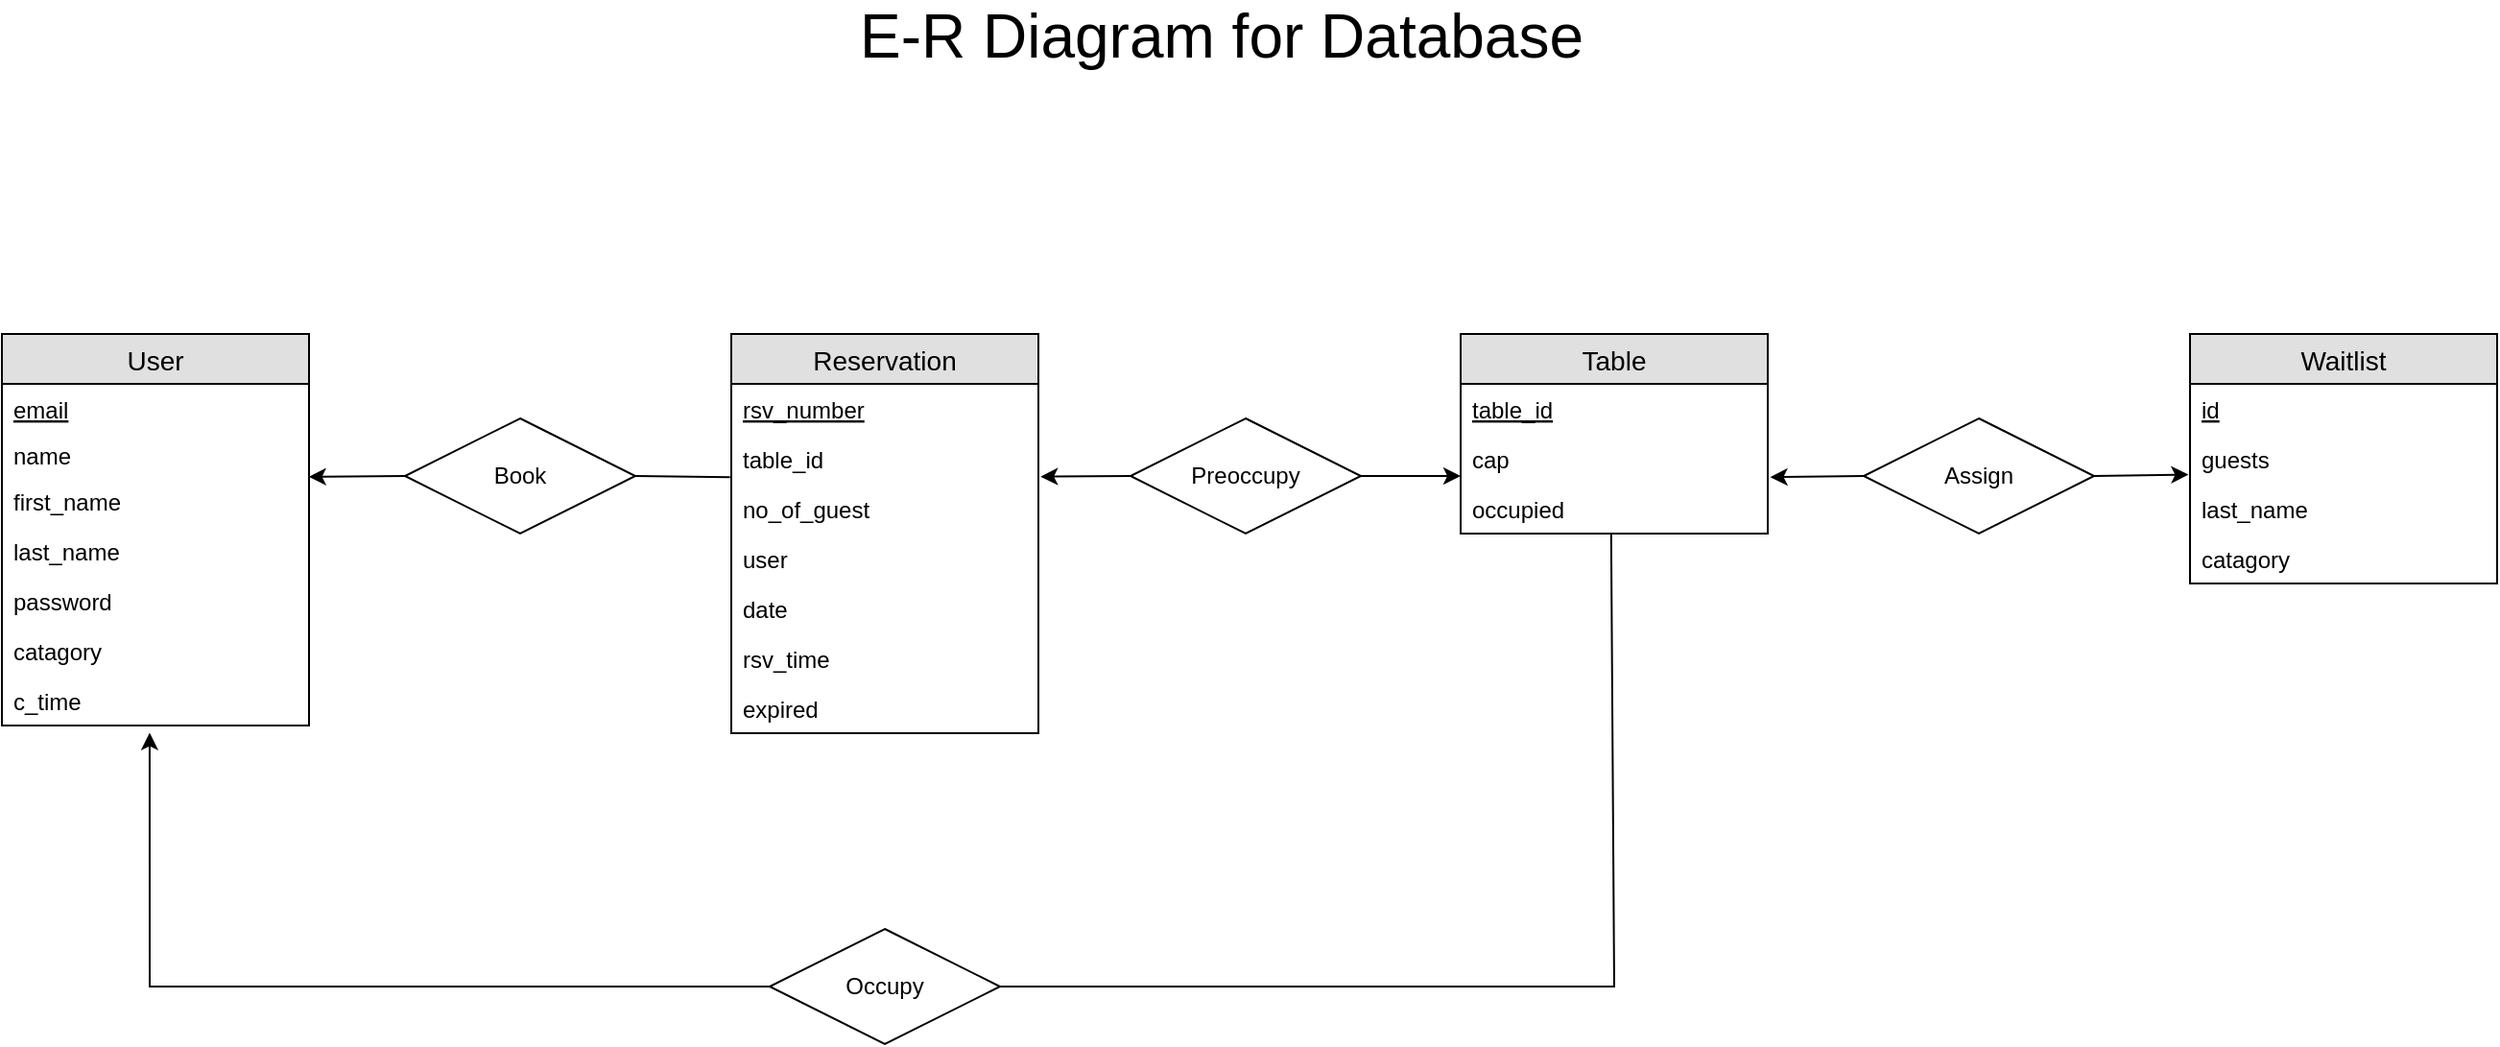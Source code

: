 <mxfile version="12.8.8" type="device"><diagram id="C5RBs43oDa-KdzZeNtuy" name="Page-1"><mxGraphModel dx="1448" dy="937" grid="1" gridSize="10" guides="1" tooltips="1" connect="1" arrows="1" fold="1" page="1" pageScale="1" pageWidth="1600" pageHeight="900" math="0" shadow="0"><root><mxCell id="WIyWlLk6GJQsqaUBKTNV-0"/><mxCell id="WIyWlLk6GJQsqaUBKTNV-1" parent="WIyWlLk6GJQsqaUBKTNV-0"/><mxCell id="TUOOT5B0xVK5Oo_kzOyd-32" value="&lt;font style=&quot;font-size: 32px&quot;&gt;&lt;font style=&quot;font-size: 32px&quot;&gt;E-R Diagram for &lt;/font&gt;&lt;/font&gt;&lt;font style=&quot;font-size: 32px&quot;&gt;&lt;font style=&quot;font-size: 32px&quot;&gt;Database&lt;/font&gt;&lt;br&gt;&lt;/font&gt;" style="text;html=1;align=center;verticalAlign=middle;resizable=0;points=[];autosize=1;" parent="WIyWlLk6GJQsqaUBKTNV-1" vertex="1"><mxGeometry x="610" y="170" width="390" height="30" as="geometry"/></mxCell><mxCell id="jwjozO0OPWfrtXfX0I0Q-30" value="Book" style="shape=rhombus;perimeter=rhombusPerimeter;whiteSpace=wrap;html=1;align=center;" vertex="1" parent="WIyWlLk6GJQsqaUBKTNV-1"><mxGeometry x="380" y="384" width="120" height="60" as="geometry"/></mxCell><mxCell id="jwjozO0OPWfrtXfX0I0Q-31" value="" style="endArrow=classic;html=1;exitX=0;exitY=0.5;exitDx=0;exitDy=0;entryX=0.999;entryY=0.016;entryDx=0;entryDy=0;entryPerimeter=0;" edge="1" parent="WIyWlLk6GJQsqaUBKTNV-1" source="jwjozO0OPWfrtXfX0I0Q-30" target="TUOOT5B0xVK5Oo_kzOyd-19"><mxGeometry width="50" height="50" relative="1" as="geometry"><mxPoint x="510" y="540" as="sourcePoint"/><mxPoint x="330" y="400" as="targetPoint"/></mxGeometry></mxCell><mxCell id="jwjozO0OPWfrtXfX0I0Q-32" value="" style="endArrow=none;html=1;exitX=1;exitY=0.5;exitDx=0;exitDy=0;entryX=-0.004;entryY=-0.129;entryDx=0;entryDy=0;entryPerimeter=0;" edge="1" parent="WIyWlLk6GJQsqaUBKTNV-1" source="jwjozO0OPWfrtXfX0I0Q-30" target="jwjozO0OPWfrtXfX0I0Q-14"><mxGeometry width="50" height="50" relative="1" as="geometry"><mxPoint x="510" y="540" as="sourcePoint"/><mxPoint x="549" y="415" as="targetPoint"/></mxGeometry></mxCell><mxCell id="jwjozO0OPWfrtXfX0I0Q-33" value="Assign" style="shape=rhombus;perimeter=rhombusPerimeter;whiteSpace=wrap;html=1;align=center;" vertex="1" parent="WIyWlLk6GJQsqaUBKTNV-1"><mxGeometry x="1140" y="384" width="120" height="60" as="geometry"/></mxCell><mxCell id="jwjozO0OPWfrtXfX0I0Q-36" value="Preoccupy" style="shape=rhombus;perimeter=rhombusPerimeter;whiteSpace=wrap;html=1;align=center;" vertex="1" parent="WIyWlLk6GJQsqaUBKTNV-1"><mxGeometry x="758" y="384" width="120" height="60" as="geometry"/></mxCell><mxCell id="jwjozO0OPWfrtXfX0I0Q-40" value="Occupy" style="shape=rhombus;perimeter=rhombusPerimeter;whiteSpace=wrap;html=1;align=center;" vertex="1" parent="WIyWlLk6GJQsqaUBKTNV-1"><mxGeometry x="570" y="650" width="120" height="60" as="geometry"/></mxCell><mxCell id="jwjozO0OPWfrtXfX0I0Q-44" value="" style="edgeStyle=segmentEdgeStyle;endArrow=classic;html=1;rounded=0;exitX=0;exitY=0.5;exitDx=0;exitDy=0;entryX=0.481;entryY=1.145;entryDx=0;entryDy=0;entryPerimeter=0;" edge="1" parent="WIyWlLk6GJQsqaUBKTNV-1" source="jwjozO0OPWfrtXfX0I0Q-40" target="qXQYt-Zqcrl9LIeL69r9-36"><mxGeometry width="50" height="50" relative="1" as="geometry"><mxPoint x="380" y="700" as="sourcePoint"/><mxPoint x="247" y="550" as="targetPoint"/><Array as="points"><mxPoint x="247" y="680"/></Array></mxGeometry></mxCell><mxCell id="jwjozO0OPWfrtXfX0I0Q-53" value="" style="endArrow=none;html=1;exitX=1;exitY=0.5;exitDx=0;exitDy=0;rounded=0;entryX=0.49;entryY=0.948;entryDx=0;entryDy=0;entryPerimeter=0;" edge="1" parent="WIyWlLk6GJQsqaUBKTNV-1" source="jwjozO0OPWfrtXfX0I0Q-40" target="jwjozO0OPWfrtXfX0I0Q-6"><mxGeometry width="50" height="50" relative="1" as="geometry"><mxPoint x="640" y="603" as="sourcePoint"/><mxPoint x="1014" y="449" as="targetPoint"/><Array as="points"><mxPoint x="1010" y="680"/></Array></mxGeometry></mxCell><mxCell id="qXQYt-Zqcrl9LIeL69r9-24" value="User" style="swimlane;fontStyle=0;childLayout=stackLayout;horizontal=1;startSize=26;fillColor=#e0e0e0;horizontalStack=0;resizeParent=1;resizeParentMax=0;resizeLast=0;collapsible=1;marginBottom=0;swimlaneFillColor=#ffffff;align=center;fontSize=14;" parent="WIyWlLk6GJQsqaUBKTNV-1" vertex="1"><mxGeometry x="170" y="340" width="160" height="204" as="geometry"/></mxCell><mxCell id="qXQYt-Zqcrl9LIeL69r9-26" value="email" style="text;strokeColor=none;fillColor=none;spacingLeft=4;spacingRight=4;overflow=hidden;rotatable=0;points=[[0,0.5],[1,0.5]];portConstraint=eastwest;fontSize=12;fontStyle=4" parent="qXQYt-Zqcrl9LIeL69r9-24" vertex="1"><mxGeometry y="26" width="160" height="24" as="geometry"/></mxCell><mxCell id="qXQYt-Zqcrl9LIeL69r9-25" value="name" style="text;strokeColor=none;fillColor=none;spacingLeft=4;spacingRight=4;overflow=hidden;rotatable=0;points=[[0,0.5],[1,0.5]];portConstraint=eastwest;fontSize=12;fontStyle=0" parent="qXQYt-Zqcrl9LIeL69r9-24" vertex="1"><mxGeometry y="50" width="160" height="24" as="geometry"/></mxCell><mxCell id="TUOOT5B0xVK5Oo_kzOyd-19" value="first_name" style="text;strokeColor=none;fillColor=none;spacingLeft=4;spacingRight=4;overflow=hidden;rotatable=0;points=[[0,0.5],[1,0.5]];portConstraint=eastwest;fontSize=12;fontStyle=0" parent="qXQYt-Zqcrl9LIeL69r9-24" vertex="1"><mxGeometry y="74" width="160" height="26" as="geometry"/></mxCell><mxCell id="qXQYt-Zqcrl9LIeL69r9-27" value="last_name" style="text;strokeColor=none;fillColor=none;spacingLeft=4;spacingRight=4;overflow=hidden;rotatable=0;points=[[0,0.5],[1,0.5]];portConstraint=eastwest;fontSize=12;" parent="qXQYt-Zqcrl9LIeL69r9-24" vertex="1"><mxGeometry y="100" width="160" height="26" as="geometry"/></mxCell><mxCell id="qXQYt-Zqcrl9LIeL69r9-33" value="password" style="text;strokeColor=none;fillColor=none;spacingLeft=4;spacingRight=4;overflow=hidden;rotatable=0;points=[[0,0.5],[1,0.5]];portConstraint=eastwest;fontSize=12;" parent="qXQYt-Zqcrl9LIeL69r9-24" vertex="1"><mxGeometry y="126" width="160" height="26" as="geometry"/></mxCell><mxCell id="qXQYt-Zqcrl9LIeL69r9-35" value="catagory" style="text;strokeColor=none;fillColor=none;spacingLeft=4;spacingRight=4;overflow=hidden;rotatable=0;points=[[0,0.5],[1,0.5]];portConstraint=eastwest;fontSize=12;" parent="qXQYt-Zqcrl9LIeL69r9-24" vertex="1"><mxGeometry y="152" width="160" height="26" as="geometry"/></mxCell><mxCell id="qXQYt-Zqcrl9LIeL69r9-36" value="c_time" style="text;strokeColor=none;fillColor=none;spacingLeft=4;spacingRight=4;overflow=hidden;rotatable=0;points=[[0,0.5],[1,0.5]];portConstraint=eastwest;fontSize=12;" parent="qXQYt-Zqcrl9LIeL69r9-24" vertex="1"><mxGeometry y="178" width="160" height="26" as="geometry"/></mxCell><mxCell id="jwjozO0OPWfrtXfX0I0Q-11" value="Reservation" style="swimlane;fontStyle=0;childLayout=stackLayout;horizontal=1;startSize=26;fillColor=#e0e0e0;horizontalStack=0;resizeParent=1;resizeParentMax=0;resizeLast=0;collapsible=1;marginBottom=0;swimlaneFillColor=#ffffff;align=center;fontSize=14;" vertex="1" parent="WIyWlLk6GJQsqaUBKTNV-1"><mxGeometry x="550" y="340" width="160" height="208" as="geometry"/></mxCell><mxCell id="jwjozO0OPWfrtXfX0I0Q-13" value="rsv_number" style="text;strokeColor=none;fillColor=none;spacingLeft=4;spacingRight=4;overflow=hidden;rotatable=0;points=[[0,0.5],[1,0.5]];portConstraint=eastwest;fontSize=12;fontStyle=4" vertex="1" parent="jwjozO0OPWfrtXfX0I0Q-11"><mxGeometry y="26" width="160" height="26" as="geometry"/></mxCell><mxCell id="jwjozO0OPWfrtXfX0I0Q-12" value="table_id" style="text;strokeColor=none;fillColor=none;spacingLeft=4;spacingRight=4;overflow=hidden;rotatable=0;points=[[0,0.5],[1,0.5]];portConstraint=eastwest;fontSize=12;fontStyle=0" vertex="1" parent="jwjozO0OPWfrtXfX0I0Q-11"><mxGeometry y="52" width="160" height="26" as="geometry"/></mxCell><mxCell id="jwjozO0OPWfrtXfX0I0Q-14" value="no_of_guest&#10;" style="text;strokeColor=none;fillColor=none;spacingLeft=4;spacingRight=4;overflow=hidden;rotatable=0;points=[[0,0.5],[1,0.5]];portConstraint=eastwest;fontSize=12;" vertex="1" parent="jwjozO0OPWfrtXfX0I0Q-11"><mxGeometry y="78" width="160" height="26" as="geometry"/></mxCell><mxCell id="jwjozO0OPWfrtXfX0I0Q-16" value="user" style="text;strokeColor=none;fillColor=none;spacingLeft=4;spacingRight=4;overflow=hidden;rotatable=0;points=[[0,0.5],[1,0.5]];portConstraint=eastwest;fontSize=12;" vertex="1" parent="jwjozO0OPWfrtXfX0I0Q-11"><mxGeometry y="104" width="160" height="26" as="geometry"/></mxCell><mxCell id="jwjozO0OPWfrtXfX0I0Q-17" value="date" style="text;strokeColor=none;fillColor=none;spacingLeft=4;spacingRight=4;overflow=hidden;rotatable=0;points=[[0,0.5],[1,0.5]];portConstraint=eastwest;fontSize=12;" vertex="1" parent="jwjozO0OPWfrtXfX0I0Q-11"><mxGeometry y="130" width="160" height="26" as="geometry"/></mxCell><mxCell id="jwjozO0OPWfrtXfX0I0Q-18" value="rsv_time" style="text;strokeColor=none;fillColor=none;spacingLeft=4;spacingRight=4;overflow=hidden;rotatable=0;points=[[0,0.5],[1,0.5]];portConstraint=eastwest;fontSize=12;" vertex="1" parent="jwjozO0OPWfrtXfX0I0Q-11"><mxGeometry y="156" width="160" height="26" as="geometry"/></mxCell><mxCell id="jwjozO0OPWfrtXfX0I0Q-19" value="expired" style="text;strokeColor=none;fillColor=none;spacingLeft=4;spacingRight=4;overflow=hidden;rotatable=0;points=[[0,0.5],[1,0.5]];portConstraint=eastwest;fontSize=12;" vertex="1" parent="jwjozO0OPWfrtXfX0I0Q-11"><mxGeometry y="182" width="160" height="26" as="geometry"/></mxCell><mxCell id="jwjozO0OPWfrtXfX0I0Q-3" value="Table" style="swimlane;fontStyle=0;childLayout=stackLayout;horizontal=1;startSize=26;fillColor=#e0e0e0;horizontalStack=0;resizeParent=1;resizeParentMax=0;resizeLast=0;collapsible=1;marginBottom=0;swimlaneFillColor=#ffffff;align=center;fontSize=14;" vertex="1" parent="WIyWlLk6GJQsqaUBKTNV-1"><mxGeometry x="930" y="340" width="160" height="104" as="geometry"/></mxCell><mxCell id="jwjozO0OPWfrtXfX0I0Q-4" value="table_id" style="text;strokeColor=none;fillColor=none;spacingLeft=4;spacingRight=4;overflow=hidden;rotatable=0;points=[[0,0.5],[1,0.5]];portConstraint=eastwest;fontSize=12;fontStyle=4" vertex="1" parent="jwjozO0OPWfrtXfX0I0Q-3"><mxGeometry y="26" width="160" height="26" as="geometry"/></mxCell><mxCell id="jwjozO0OPWfrtXfX0I0Q-5" value="cap" style="text;strokeColor=none;fillColor=none;spacingLeft=4;spacingRight=4;overflow=hidden;rotatable=0;points=[[0,0.5],[1,0.5]];portConstraint=eastwest;fontSize=12;fontStyle=0" vertex="1" parent="jwjozO0OPWfrtXfX0I0Q-3"><mxGeometry y="52" width="160" height="26" as="geometry"/></mxCell><mxCell id="jwjozO0OPWfrtXfX0I0Q-6" value="occupied" style="text;strokeColor=none;fillColor=none;spacingLeft=4;spacingRight=4;overflow=hidden;rotatable=0;points=[[0,0.5],[1,0.5]];portConstraint=eastwest;fontSize=12;" vertex="1" parent="jwjozO0OPWfrtXfX0I0Q-3"><mxGeometry y="78" width="160" height="26" as="geometry"/></mxCell><mxCell id="jwjozO0OPWfrtXfX0I0Q-20" value="Waitlist" style="swimlane;fontStyle=0;childLayout=stackLayout;horizontal=1;startSize=26;fillColor=#e0e0e0;horizontalStack=0;resizeParent=1;resizeParentMax=0;resizeLast=0;collapsible=1;marginBottom=0;swimlaneFillColor=#ffffff;align=center;fontSize=14;" vertex="1" parent="WIyWlLk6GJQsqaUBKTNV-1"><mxGeometry x="1310" y="340" width="160" height="130" as="geometry"/></mxCell><mxCell id="jwjozO0OPWfrtXfX0I0Q-57" value="id" style="text;strokeColor=none;fillColor=none;spacingLeft=4;spacingRight=4;overflow=hidden;rotatable=0;points=[[0,0.5],[1,0.5]];portConstraint=eastwest;fontSize=12;fontStyle=4" vertex="1" parent="jwjozO0OPWfrtXfX0I0Q-20"><mxGeometry y="26" width="160" height="26" as="geometry"/></mxCell><mxCell id="jwjozO0OPWfrtXfX0I0Q-22" value="guests" style="text;strokeColor=none;fillColor=none;spacingLeft=4;spacingRight=4;overflow=hidden;rotatable=0;points=[[0,0.5],[1,0.5]];portConstraint=eastwest;fontSize=12;fontStyle=0" vertex="1" parent="jwjozO0OPWfrtXfX0I0Q-20"><mxGeometry y="52" width="160" height="26" as="geometry"/></mxCell><mxCell id="jwjozO0OPWfrtXfX0I0Q-23" value="last_name" style="text;strokeColor=none;fillColor=none;spacingLeft=4;spacingRight=4;overflow=hidden;rotatable=0;points=[[0,0.5],[1,0.5]];portConstraint=eastwest;fontSize=12;" vertex="1" parent="jwjozO0OPWfrtXfX0I0Q-20"><mxGeometry y="78" width="160" height="26" as="geometry"/></mxCell><mxCell id="jwjozO0OPWfrtXfX0I0Q-24" value="catagory" style="text;strokeColor=none;fillColor=none;spacingLeft=4;spacingRight=4;overflow=hidden;rotatable=0;points=[[0,0.5],[1,0.5]];portConstraint=eastwest;fontSize=12;" vertex="1" parent="jwjozO0OPWfrtXfX0I0Q-20"><mxGeometry y="104" width="160" height="26" as="geometry"/></mxCell><mxCell id="jwjozO0OPWfrtXfX0I0Q-61" value="" style="endArrow=classic;html=1;exitX=0;exitY=0.5;exitDx=0;exitDy=0;entryX=1.007;entryY=0.86;entryDx=0;entryDy=0;entryPerimeter=0;" edge="1" parent="WIyWlLk6GJQsqaUBKTNV-1" source="jwjozO0OPWfrtXfX0I0Q-36" target="jwjozO0OPWfrtXfX0I0Q-12"><mxGeometry width="50" height="50" relative="1" as="geometry"><mxPoint x="750" y="380" as="sourcePoint"/><mxPoint x="830" y="360" as="targetPoint"/></mxGeometry></mxCell><mxCell id="jwjozO0OPWfrtXfX0I0Q-62" value="" style="endArrow=classic;html=1;exitX=1;exitY=0.5;exitDx=0;exitDy=0;" edge="1" parent="WIyWlLk6GJQsqaUBKTNV-1" source="jwjozO0OPWfrtXfX0I0Q-36"><mxGeometry width="50" height="50" relative="1" as="geometry"><mxPoint x="720" y="400" as="sourcePoint"/><mxPoint x="930" y="414" as="targetPoint"/></mxGeometry></mxCell><mxCell id="jwjozO0OPWfrtXfX0I0Q-63" value="" style="endArrow=classic;html=1;exitX=0;exitY=0.5;exitDx=0;exitDy=0;entryX=1.008;entryY=0.87;entryDx=0;entryDy=0;entryPerimeter=0;" edge="1" parent="WIyWlLk6GJQsqaUBKTNV-1" source="jwjozO0OPWfrtXfX0I0Q-33" target="jwjozO0OPWfrtXfX0I0Q-5"><mxGeometry width="50" height="50" relative="1" as="geometry"><mxPoint x="700" y="340" as="sourcePoint"/><mxPoint x="1120" y="330" as="targetPoint"/></mxGeometry></mxCell><mxCell id="jwjozO0OPWfrtXfX0I0Q-65" value="" style="endArrow=classic;html=1;exitX=1;exitY=0.5;exitDx=0;exitDy=0;entryX=-0.005;entryY=0.818;entryDx=0;entryDy=0;entryPerimeter=0;" edge="1" parent="WIyWlLk6GJQsqaUBKTNV-1" source="jwjozO0OPWfrtXfX0I0Q-33" target="jwjozO0OPWfrtXfX0I0Q-22"><mxGeometry width="50" height="50" relative="1" as="geometry"><mxPoint x="1170" y="350" as="sourcePoint"/><mxPoint x="1307" y="414" as="targetPoint"/></mxGeometry></mxCell></root></mxGraphModel></diagram></mxfile>